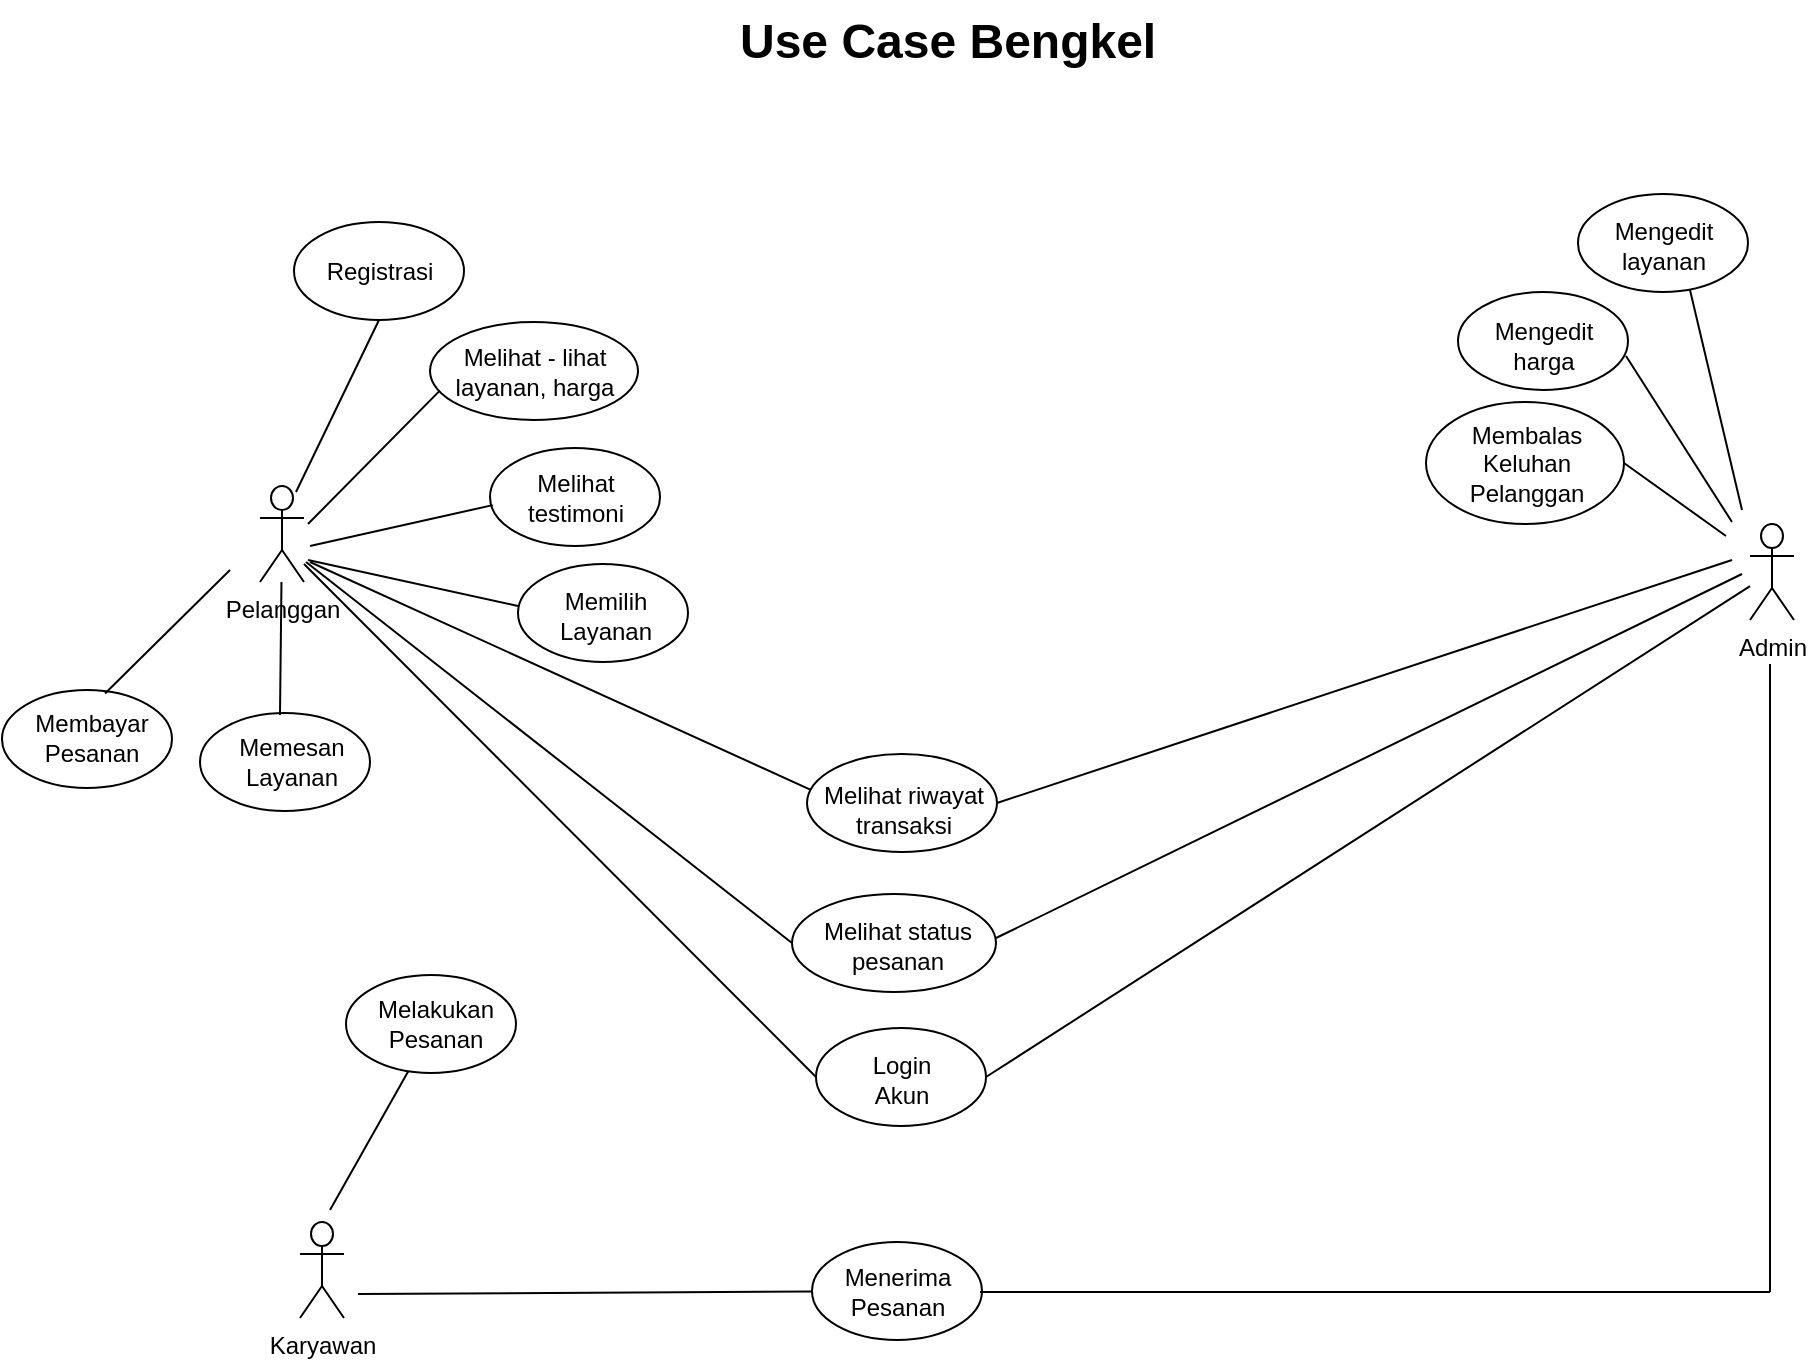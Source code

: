 <mxfile version="26.2.12">
  <diagram name="Page-1" id="Fen6590ZvwZ18RrsY4bu">
    <mxGraphModel dx="1970" dy="1128" grid="1" gridSize="1" guides="1" tooltips="1" connect="1" arrows="1" fold="1" page="1" pageScale="1" pageWidth="1100" pageHeight="850" math="0" shadow="0">
      <root>
        <mxCell id="0" />
        <mxCell id="1" parent="0" />
        <mxCell id="EDvpHmYlcQ7ixeIsvxZn-4" value="&lt;h1 style=&quot;margin-top: 0px;&quot;&gt;Use Case Bengkel&lt;/h1&gt;" style="text;html=1;whiteSpace=wrap;overflow=hidden;rounded=0;" vertex="1" parent="1">
          <mxGeometry x="442" y="25" width="214" height="44" as="geometry" />
        </mxCell>
        <mxCell id="EDvpHmYlcQ7ixeIsvxZn-16" value="Pelanggan" style="shape=umlActor;verticalLabelPosition=bottom;verticalAlign=top;html=1;outlineConnect=0;" vertex="1" parent="1">
          <mxGeometry x="204" y="268" width="22" height="48" as="geometry" />
        </mxCell>
        <mxCell id="EDvpHmYlcQ7ixeIsvxZn-17" value="" style="ellipse;whiteSpace=wrap;html=1;" vertex="1" parent="1">
          <mxGeometry x="221" y="136" width="85" height="49" as="geometry" />
        </mxCell>
        <mxCell id="EDvpHmYlcQ7ixeIsvxZn-18" value="" style="ellipse;whiteSpace=wrap;html=1;" vertex="1" parent="1">
          <mxGeometry x="289" y="186" width="104" height="49" as="geometry" />
        </mxCell>
        <mxCell id="EDvpHmYlcQ7ixeIsvxZn-19" value="" style="ellipse;whiteSpace=wrap;html=1;" vertex="1" parent="1">
          <mxGeometry x="333" y="307" width="85" height="49" as="geometry" />
        </mxCell>
        <mxCell id="EDvpHmYlcQ7ixeIsvxZn-20" value="" style="ellipse;whiteSpace=wrap;html=1;" vertex="1" parent="1">
          <mxGeometry x="319" y="249" width="85" height="49" as="geometry" />
        </mxCell>
        <mxCell id="EDvpHmYlcQ7ixeIsvxZn-21" value="Registrasi" style="text;html=1;align=center;verticalAlign=middle;whiteSpace=wrap;rounded=0;" vertex="1" parent="1">
          <mxGeometry x="233.5" y="146" width="60" height="30" as="geometry" />
        </mxCell>
        <mxCell id="EDvpHmYlcQ7ixeIsvxZn-22" value="Melihat - lihat layanan, harga" style="text;html=1;align=center;verticalAlign=middle;whiteSpace=wrap;rounded=0;" vertex="1" parent="1">
          <mxGeometry x="299.5" y="206" width="83" height="9" as="geometry" />
        </mxCell>
        <mxCell id="EDvpHmYlcQ7ixeIsvxZn-23" value="Melihat testimoni" style="text;html=1;align=center;verticalAlign=middle;whiteSpace=wrap;rounded=0;" vertex="1" parent="1">
          <mxGeometry x="332" y="259" width="60" height="30" as="geometry" />
        </mxCell>
        <mxCell id="EDvpHmYlcQ7ixeIsvxZn-24" value="Memilih Layanan" style="text;html=1;align=center;verticalAlign=middle;whiteSpace=wrap;rounded=0;" vertex="1" parent="1">
          <mxGeometry x="347" y="318" width="60" height="30" as="geometry" />
        </mxCell>
        <mxCell id="EDvpHmYlcQ7ixeIsvxZn-26" value="" style="ellipse;whiteSpace=wrap;html=1;" vertex="1" parent="1">
          <mxGeometry x="174" y="381.5" width="85" height="49" as="geometry" />
        </mxCell>
        <mxCell id="EDvpHmYlcQ7ixeIsvxZn-27" value="Memesan Layanan" style="text;html=1;align=center;verticalAlign=middle;whiteSpace=wrap;rounded=0;" vertex="1" parent="1">
          <mxGeometry x="190" y="391" width="60" height="30" as="geometry" />
        </mxCell>
        <mxCell id="EDvpHmYlcQ7ixeIsvxZn-28" value="" style="endArrow=none;html=1;rounded=0;entryX=0.5;entryY=1;entryDx=0;entryDy=0;" edge="1" parent="1" target="EDvpHmYlcQ7ixeIsvxZn-17">
          <mxGeometry width="50" height="50" relative="1" as="geometry">
            <mxPoint x="222" y="271" as="sourcePoint" />
            <mxPoint x="300" y="196" as="targetPoint" />
            <Array as="points" />
          </mxGeometry>
        </mxCell>
        <mxCell id="EDvpHmYlcQ7ixeIsvxZn-29" value="" style="endArrow=none;html=1;rounded=0;entryX=0.046;entryY=0.703;entryDx=0;entryDy=0;entryPerimeter=0;" edge="1" parent="1" target="EDvpHmYlcQ7ixeIsvxZn-18">
          <mxGeometry width="50" height="50" relative="1" as="geometry">
            <mxPoint x="228" y="287" as="sourcePoint" />
            <mxPoint x="315" y="251" as="targetPoint" />
            <Array as="points" />
          </mxGeometry>
        </mxCell>
        <mxCell id="EDvpHmYlcQ7ixeIsvxZn-30" value="" style="endArrow=none;html=1;rounded=0;entryX=0.016;entryY=0.583;entryDx=0;entryDy=0;entryPerimeter=0;" edge="1" parent="1" target="EDvpHmYlcQ7ixeIsvxZn-20">
          <mxGeometry width="50" height="50" relative="1" as="geometry">
            <mxPoint x="229" y="298" as="sourcePoint" />
            <mxPoint x="332" y="307" as="targetPoint" />
            <Array as="points" />
          </mxGeometry>
        </mxCell>
        <mxCell id="EDvpHmYlcQ7ixeIsvxZn-31" value="" style="endArrow=none;html=1;rounded=0;entryX=0;entryY=0.429;entryDx=0;entryDy=0;entryPerimeter=0;" edge="1" parent="1" target="EDvpHmYlcQ7ixeIsvxZn-19">
          <mxGeometry width="50" height="50" relative="1" as="geometry">
            <mxPoint x="228" y="305" as="sourcePoint" />
            <mxPoint x="337" y="332" as="targetPoint" />
            <Array as="points" />
          </mxGeometry>
        </mxCell>
        <mxCell id="EDvpHmYlcQ7ixeIsvxZn-32" value="" style="endArrow=none;html=1;rounded=0;entryX=0.369;entryY=0;entryDx=0;entryDy=0;entryPerimeter=0;" edge="1" parent="1" source="EDvpHmYlcQ7ixeIsvxZn-16">
          <mxGeometry width="50" height="50" relative="1" as="geometry">
            <mxPoint x="221.046" y="317" as="sourcePoint" />
            <mxPoint x="213.995" y="382.5" as="targetPoint" />
            <Array as="points" />
          </mxGeometry>
        </mxCell>
        <mxCell id="EDvpHmYlcQ7ixeIsvxZn-35" value="" style="ellipse;whiteSpace=wrap;html=1;" vertex="1" parent="1">
          <mxGeometry x="75" y="370" width="85" height="49" as="geometry" />
        </mxCell>
        <mxCell id="EDvpHmYlcQ7ixeIsvxZn-36" value="Membayar Pesanan" style="text;html=1;align=center;verticalAlign=middle;whiteSpace=wrap;rounded=0;" vertex="1" parent="1">
          <mxGeometry x="90" y="379" width="60" height="30" as="geometry" />
        </mxCell>
        <mxCell id="EDvpHmYlcQ7ixeIsvxZn-37" value="" style="endArrow=none;html=1;rounded=0;exitX=0.606;exitY=0.035;exitDx=0;exitDy=0;exitPerimeter=0;" edge="1" parent="1" source="EDvpHmYlcQ7ixeIsvxZn-35">
          <mxGeometry width="50" height="50" relative="1" as="geometry">
            <mxPoint x="126" y="368" as="sourcePoint" />
            <mxPoint x="189" y="310" as="targetPoint" />
          </mxGeometry>
        </mxCell>
        <mxCell id="EDvpHmYlcQ7ixeIsvxZn-38" value="Karyawan" style="shape=umlActor;verticalLabelPosition=bottom;verticalAlign=top;html=1;outlineConnect=0;" vertex="1" parent="1">
          <mxGeometry x="224" y="636" width="22" height="48" as="geometry" />
        </mxCell>
        <mxCell id="EDvpHmYlcQ7ixeIsvxZn-39" value="" style="endArrow=none;html=1;rounded=0;entryX=0.378;entryY=0.947;entryDx=0;entryDy=0;entryPerimeter=0;" edge="1" parent="1" target="EDvpHmYlcQ7ixeIsvxZn-42">
          <mxGeometry width="50" height="50" relative="1" as="geometry">
            <mxPoint x="239" y="630" as="sourcePoint" />
            <mxPoint x="278" y="565" as="targetPoint" />
          </mxGeometry>
        </mxCell>
        <mxCell id="EDvpHmYlcQ7ixeIsvxZn-42" value="" style="ellipse;whiteSpace=wrap;html=1;" vertex="1" parent="1">
          <mxGeometry x="247" y="512.5" width="85" height="49" as="geometry" />
        </mxCell>
        <mxCell id="EDvpHmYlcQ7ixeIsvxZn-43" value="Melakukan Pesanan" style="text;html=1;align=center;verticalAlign=middle;whiteSpace=wrap;rounded=0;" vertex="1" parent="1">
          <mxGeometry x="262" y="522" width="60" height="30" as="geometry" />
        </mxCell>
        <mxCell id="EDvpHmYlcQ7ixeIsvxZn-45" value="" style="ellipse;whiteSpace=wrap;html=1;" vertex="1" parent="1">
          <mxGeometry x="482" y="539" width="85" height="49" as="geometry" />
        </mxCell>
        <mxCell id="EDvpHmYlcQ7ixeIsvxZn-46" value="" style="endArrow=none;html=1;rounded=0;entryX=0;entryY=0.5;entryDx=0;entryDy=0;" edge="1" parent="1" target="EDvpHmYlcQ7ixeIsvxZn-45">
          <mxGeometry width="50" height="50" relative="1" as="geometry">
            <mxPoint x="226" y="307" as="sourcePoint" />
            <mxPoint x="470" y="565" as="targetPoint" />
          </mxGeometry>
        </mxCell>
        <mxCell id="EDvpHmYlcQ7ixeIsvxZn-47" value="Login Akun" style="text;html=1;align=center;verticalAlign=middle;whiteSpace=wrap;rounded=0;" vertex="1" parent="1">
          <mxGeometry x="495" y="550" width="60" height="30" as="geometry" />
        </mxCell>
        <mxCell id="EDvpHmYlcQ7ixeIsvxZn-51" value="" style="ellipse;whiteSpace=wrap;html=1;" vertex="1" parent="1">
          <mxGeometry x="480" y="646" width="85" height="49" as="geometry" />
        </mxCell>
        <mxCell id="EDvpHmYlcQ7ixeIsvxZn-52" value="" style="endArrow=none;html=1;rounded=0;" edge="1" parent="1" target="EDvpHmYlcQ7ixeIsvxZn-51">
          <mxGeometry width="50" height="50" relative="1" as="geometry">
            <mxPoint x="253" y="672" as="sourcePoint" />
            <mxPoint x="479" y="652" as="targetPoint" />
          </mxGeometry>
        </mxCell>
        <mxCell id="EDvpHmYlcQ7ixeIsvxZn-53" value="Menerima Pesanan" style="text;html=1;align=center;verticalAlign=middle;whiteSpace=wrap;rounded=0;" vertex="1" parent="1">
          <mxGeometry x="492.5" y="656" width="60" height="30" as="geometry" />
        </mxCell>
        <mxCell id="EDvpHmYlcQ7ixeIsvxZn-55" value="" style="endArrow=none;html=1;rounded=0;" edge="1" parent="1">
          <mxGeometry width="50" height="50" relative="1" as="geometry">
            <mxPoint x="564" y="671" as="sourcePoint" />
            <mxPoint x="959" y="671" as="targetPoint" />
          </mxGeometry>
        </mxCell>
        <mxCell id="EDvpHmYlcQ7ixeIsvxZn-56" value="" style="ellipse;whiteSpace=wrap;html=1;" vertex="1" parent="1">
          <mxGeometry x="470" y="472" width="102" height="49" as="geometry" />
        </mxCell>
        <mxCell id="EDvpHmYlcQ7ixeIsvxZn-58" value="" style="endArrow=none;html=1;rounded=0;entryX=0;entryY=0.5;entryDx=0;entryDy=0;" edge="1" parent="1" target="EDvpHmYlcQ7ixeIsvxZn-56">
          <mxGeometry width="50" height="50" relative="1" as="geometry">
            <mxPoint x="227" y="306" as="sourcePoint" />
            <mxPoint x="493" y="570" as="targetPoint" />
          </mxGeometry>
        </mxCell>
        <mxCell id="EDvpHmYlcQ7ixeIsvxZn-59" value="Melihat status pesanan" style="text;html=1;align=center;verticalAlign=middle;whiteSpace=wrap;rounded=0;" vertex="1" parent="1">
          <mxGeometry x="483" y="483" width="80" height="30" as="geometry" />
        </mxCell>
        <mxCell id="EDvpHmYlcQ7ixeIsvxZn-61" value="" style="endArrow=none;html=1;rounded=0;entryX=0.037;entryY=0.381;entryDx=0;entryDy=0;entryPerimeter=0;" edge="1" parent="1" target="EDvpHmYlcQ7ixeIsvxZn-62">
          <mxGeometry width="50" height="50" relative="1" as="geometry">
            <mxPoint x="229" y="306" as="sourcePoint" />
            <mxPoint x="474" y="418" as="targetPoint" />
          </mxGeometry>
        </mxCell>
        <mxCell id="EDvpHmYlcQ7ixeIsvxZn-62" value="" style="ellipse;whiteSpace=wrap;html=1;" vertex="1" parent="1">
          <mxGeometry x="477.5" y="402" width="95" height="49" as="geometry" />
        </mxCell>
        <mxCell id="EDvpHmYlcQ7ixeIsvxZn-63" value="Melihat riwayat transaksi" style="text;html=1;align=center;verticalAlign=middle;whiteSpace=wrap;rounded=0;" vertex="1" parent="1">
          <mxGeometry x="483.5" y="415" width="84" height="30" as="geometry" />
        </mxCell>
        <mxCell id="EDvpHmYlcQ7ixeIsvxZn-64" value="Admin" style="shape=umlActor;verticalLabelPosition=bottom;verticalAlign=top;html=1;outlineConnect=0;" vertex="1" parent="1">
          <mxGeometry x="949" y="287" width="22" height="48" as="geometry" />
        </mxCell>
        <mxCell id="EDvpHmYlcQ7ixeIsvxZn-65" value="" style="endArrow=none;html=1;rounded=0;exitX=1;exitY=0.5;exitDx=0;exitDy=0;" edge="1" parent="1" source="EDvpHmYlcQ7ixeIsvxZn-45" target="EDvpHmYlcQ7ixeIsvxZn-64">
          <mxGeometry width="50" height="50" relative="1" as="geometry">
            <mxPoint x="692" y="420" as="sourcePoint" />
            <mxPoint x="742" y="370" as="targetPoint" />
          </mxGeometry>
        </mxCell>
        <mxCell id="EDvpHmYlcQ7ixeIsvxZn-67" value="" style="endArrow=none;html=1;rounded=0;exitX=1;exitY=0.5;exitDx=0;exitDy=0;" edge="1" parent="1">
          <mxGeometry width="50" height="50" relative="1" as="geometry">
            <mxPoint x="572" y="494" as="sourcePoint" />
            <mxPoint x="945" y="312" as="targetPoint" />
          </mxGeometry>
        </mxCell>
        <mxCell id="EDvpHmYlcQ7ixeIsvxZn-68" value="" style="endArrow=none;html=1;rounded=0;exitX=1;exitY=0.5;exitDx=0;exitDy=0;" edge="1" parent="1" source="EDvpHmYlcQ7ixeIsvxZn-62">
          <mxGeometry width="50" height="50" relative="1" as="geometry">
            <mxPoint x="572" y="416" as="sourcePoint" />
            <mxPoint x="940" y="305" as="targetPoint" />
          </mxGeometry>
        </mxCell>
        <mxCell id="EDvpHmYlcQ7ixeIsvxZn-72" value="" style="ellipse;whiteSpace=wrap;html=1;" vertex="1" parent="1">
          <mxGeometry x="863" y="122" width="85" height="49" as="geometry" />
        </mxCell>
        <mxCell id="EDvpHmYlcQ7ixeIsvxZn-73" value="Mengedit layanan" style="text;html=1;align=center;verticalAlign=middle;whiteSpace=wrap;rounded=0;" vertex="1" parent="1">
          <mxGeometry x="875.5" y="133" width="60" height="30" as="geometry" />
        </mxCell>
        <mxCell id="EDvpHmYlcQ7ixeIsvxZn-74" value="" style="ellipse;whiteSpace=wrap;html=1;" vertex="1" parent="1">
          <mxGeometry x="803" y="171" width="85" height="49" as="geometry" />
        </mxCell>
        <mxCell id="EDvpHmYlcQ7ixeIsvxZn-75" value="Mengedit harga" style="text;html=1;align=center;verticalAlign=middle;whiteSpace=wrap;rounded=0;" vertex="1" parent="1">
          <mxGeometry x="815.5" y="183" width="60" height="30" as="geometry" />
        </mxCell>
        <mxCell id="EDvpHmYlcQ7ixeIsvxZn-76" value="" style="ellipse;whiteSpace=wrap;html=1;" vertex="1" parent="1">
          <mxGeometry x="787" y="226" width="99" height="61" as="geometry" />
        </mxCell>
        <mxCell id="EDvpHmYlcQ7ixeIsvxZn-77" value="Membalas Keluhan Pelanggan" style="text;html=1;align=center;verticalAlign=middle;whiteSpace=wrap;rounded=0;" vertex="1" parent="1">
          <mxGeometry x="809" y="243" width="57" height="27" as="geometry" />
        </mxCell>
        <mxCell id="EDvpHmYlcQ7ixeIsvxZn-80" value="" style="endArrow=none;html=1;rounded=0;exitX=1;exitY=0.5;exitDx=0;exitDy=0;" edge="1" parent="1" source="EDvpHmYlcQ7ixeIsvxZn-76">
          <mxGeometry width="50" height="50" relative="1" as="geometry">
            <mxPoint x="912" y="239" as="sourcePoint" />
            <mxPoint x="937" y="293" as="targetPoint" />
          </mxGeometry>
        </mxCell>
        <mxCell id="EDvpHmYlcQ7ixeIsvxZn-81" value="" style="endArrow=none;html=1;rounded=0;exitX=1;exitY=0.5;exitDx=0;exitDy=0;" edge="1" parent="1">
          <mxGeometry width="50" height="50" relative="1" as="geometry">
            <mxPoint x="887" y="203" as="sourcePoint" />
            <mxPoint x="940" y="286" as="targetPoint" />
          </mxGeometry>
        </mxCell>
        <mxCell id="EDvpHmYlcQ7ixeIsvxZn-82" value="" style="endArrow=none;html=1;rounded=0;exitX=1;exitY=0.5;exitDx=0;exitDy=0;" edge="1" parent="1">
          <mxGeometry width="50" height="50" relative="1" as="geometry">
            <mxPoint x="919" y="170" as="sourcePoint" />
            <mxPoint x="945" y="280" as="targetPoint" />
          </mxGeometry>
        </mxCell>
        <mxCell id="EDvpHmYlcQ7ixeIsvxZn-83" value="" style="endArrow=none;html=1;rounded=0;exitX=1;exitY=0.5;exitDx=0;exitDy=0;" edge="1" parent="1">
          <mxGeometry width="50" height="50" relative="1" as="geometry">
            <mxPoint x="959" y="357" as="sourcePoint" />
            <mxPoint x="959" y="671" as="targetPoint" />
          </mxGeometry>
        </mxCell>
      </root>
    </mxGraphModel>
  </diagram>
</mxfile>
